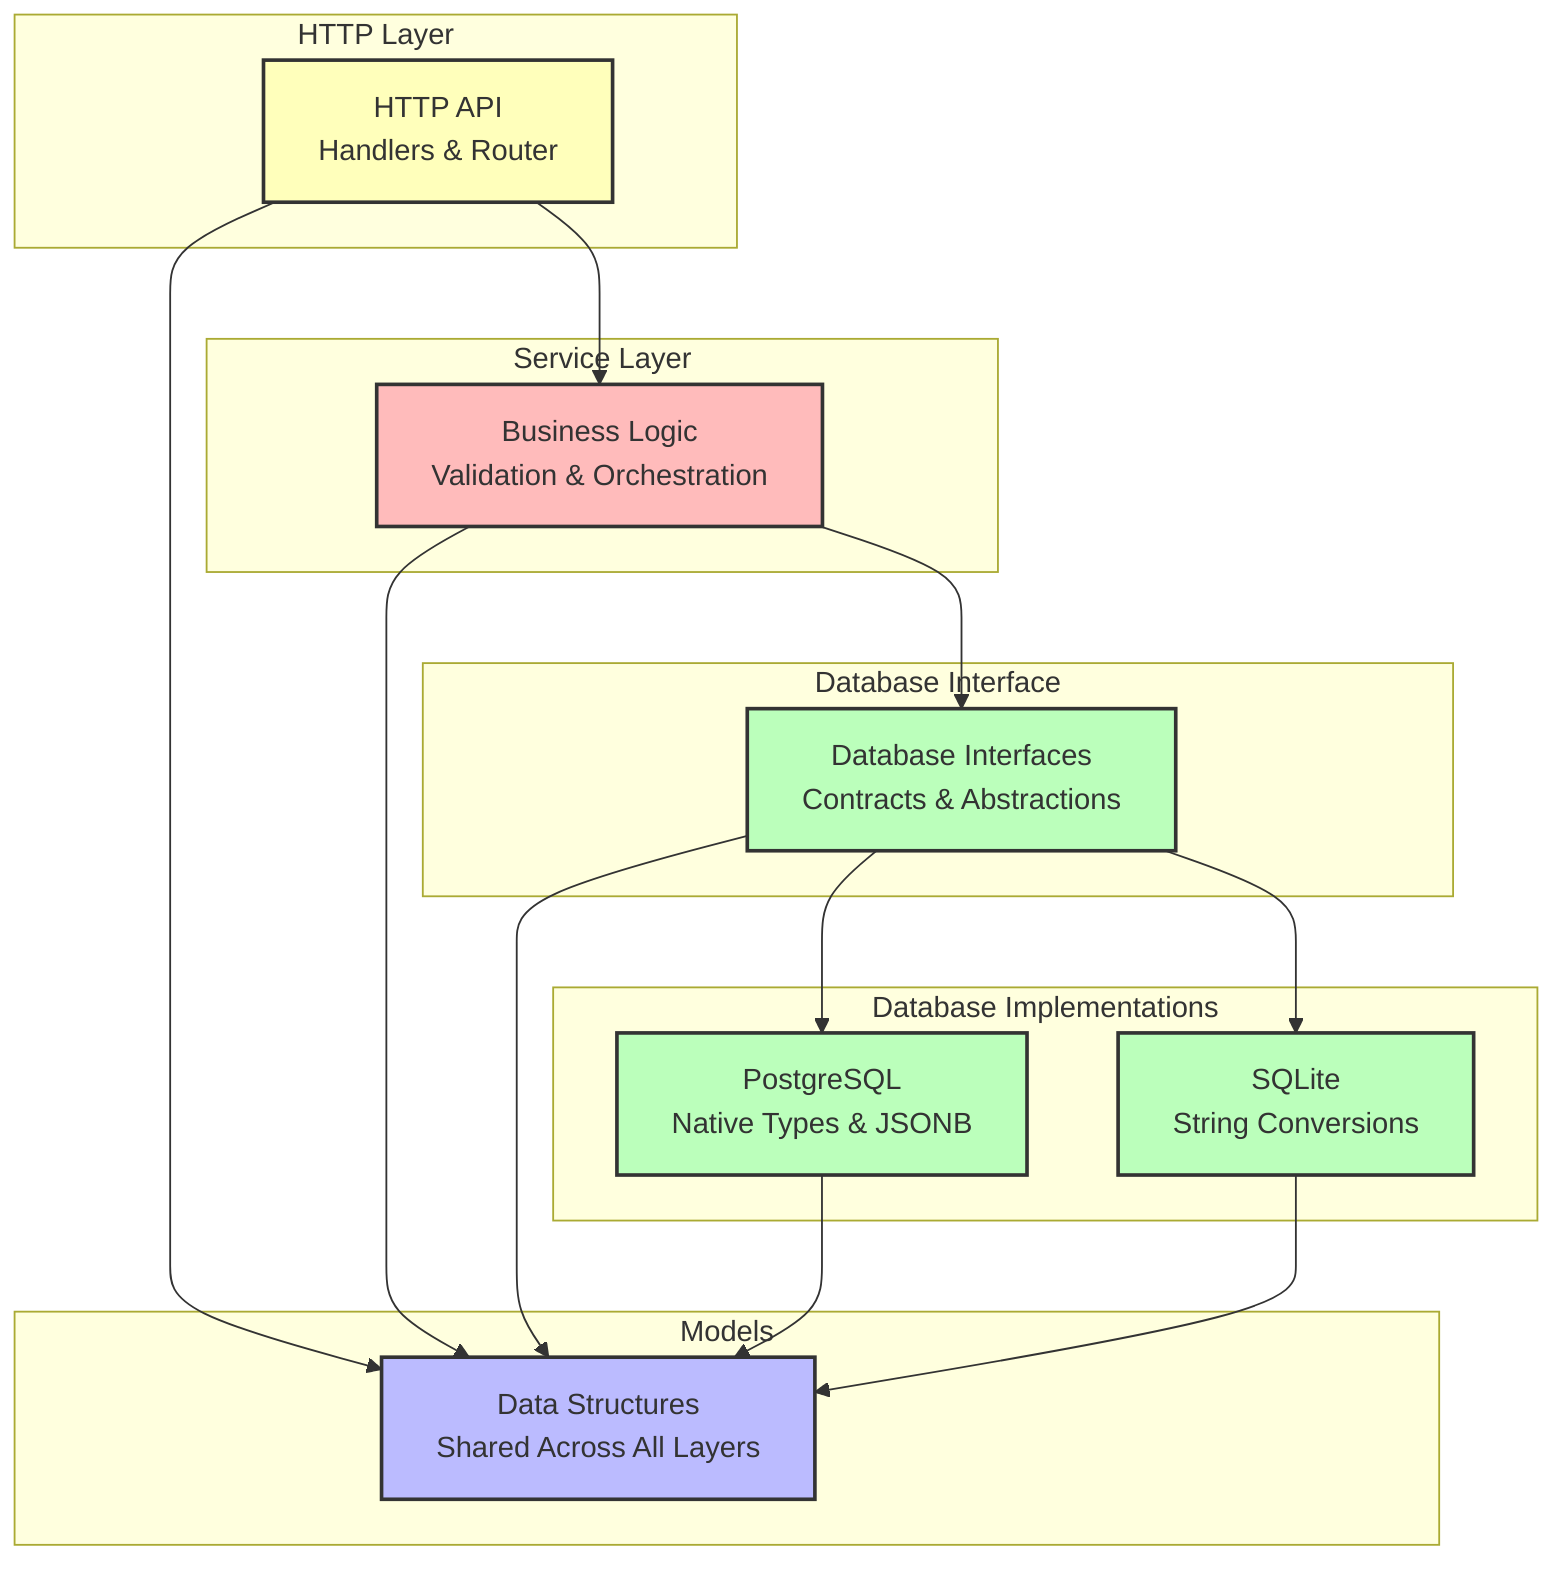 graph TB
    %% Core Architecture Layers
    subgraph "HTTP Layer"
        HTTP[HTTP API<br/>Handlers & Router]
    end
    
    subgraph "Service Layer"
        SERVICE[Business Logic<br/>Validation & Orchestration]
    end
    
    subgraph "Database Interface"
        DB_INTERFACE[Database Interfaces<br/>Contracts & Abstractions]
    end
    
    subgraph "Database Implementations"
        POSTGRES[PostgreSQL<br/>Native Types & JSONB]
        SQLITE[SQLite<br/>String Conversions]
    end
    
    subgraph "Models"
        MODEL[Data Structures<br/>Shared Across All Layers]
    end
    
    %% Dependencies
    HTTP --> SERVICE
    SERVICE --> DB_INTERFACE
    DB_INTERFACE --> POSTGRES
    DB_INTERFACE --> SQLITE
    
    %% All layers use models
    HTTP --> MODEL
    SERVICE --> MODEL
    DB_INTERFACE --> MODEL
    POSTGRES --> MODEL
    SQLITE --> MODEL
    
    %% Styling
    classDef http fill:#ffb,stroke:#333,stroke-width:2px
    classDef service fill:#fbb,stroke:#333,stroke-width:2px
    classDef db fill:#bfb,stroke:#333,stroke-width:2px
    classDef model fill:#bbf,stroke:#333,stroke-width:2px
    
    class HTTP http
    class SERVICE service
    class DB_INTERFACE,POSTGRES,SQLITE db
    class MODEL model